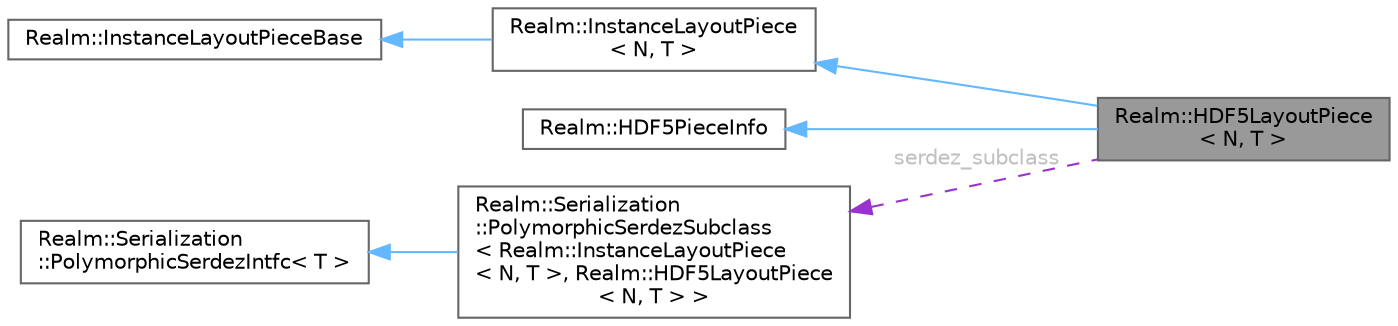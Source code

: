 digraph "Realm::HDF5LayoutPiece&lt; N, T &gt;"
{
 // LATEX_PDF_SIZE
  bgcolor="transparent";
  edge [fontname=Helvetica,fontsize=10,labelfontname=Helvetica,labelfontsize=10];
  node [fontname=Helvetica,fontsize=10,shape=box,height=0.2,width=0.4];
  rankdir="LR";
  Node1 [id="Node000001",label="Realm::HDF5LayoutPiece\l\< N, T \>",height=0.2,width=0.4,color="gray40", fillcolor="grey60", style="filled", fontcolor="black",tooltip=" "];
  Node2 -> Node1 [id="edge1_Node000001_Node000002",dir="back",color="steelblue1",style="solid",tooltip=" "];
  Node2 [id="Node000002",label="Realm::InstanceLayoutPiece\l\< N, T \>",height=0.2,width=0.4,color="gray40", fillcolor="white", style="filled",URL="$classRealm_1_1InstanceLayoutPiece.html",tooltip=" "];
  Node3 -> Node2 [id="edge2_Node000002_Node000003",dir="back",color="steelblue1",style="solid",tooltip=" "];
  Node3 [id="Node000003",label="Realm::InstanceLayoutPieceBase",height=0.2,width=0.4,color="gray40", fillcolor="white", style="filled",URL="$classRealm_1_1InstanceLayoutPieceBase.html",tooltip=" "];
  Node4 -> Node1 [id="edge3_Node000001_Node000004",dir="back",color="steelblue1",style="solid",tooltip=" "];
  Node4 [id="Node000004",label="Realm::HDF5PieceInfo",height=0.2,width=0.4,color="gray40", fillcolor="white", style="filled",URL="$structRealm_1_1HDF5PieceInfo.html",tooltip=" "];
  Node5 -> Node1 [id="edge4_Node000001_Node000005",dir="back",color="darkorchid3",style="dashed",tooltip=" ",label=" serdez_subclass",fontcolor="grey" ];
  Node5 [id="Node000005",label="Realm::Serialization\l::PolymorphicSerdezSubclass\l\< Realm::InstanceLayoutPiece\l\< N, T \>, Realm::HDF5LayoutPiece\l\< N, T \> \>",height=0.2,width=0.4,color="gray40", fillcolor="white", style="filled",URL="$classRealm_1_1Serialization_1_1PolymorphicSerdezSubclass.html",tooltip=" "];
  Node6 -> Node5 [id="edge5_Node000005_Node000006",dir="back",color="steelblue1",style="solid",tooltip=" "];
  Node6 [id="Node000006",label="Realm::Serialization\l::PolymorphicSerdezIntfc\< T \>",height=0.2,width=0.4,color="gray40", fillcolor="white", style="filled",URL="$classRealm_1_1Serialization_1_1PolymorphicSerdezIntfc.html",tooltip=" "];
}
